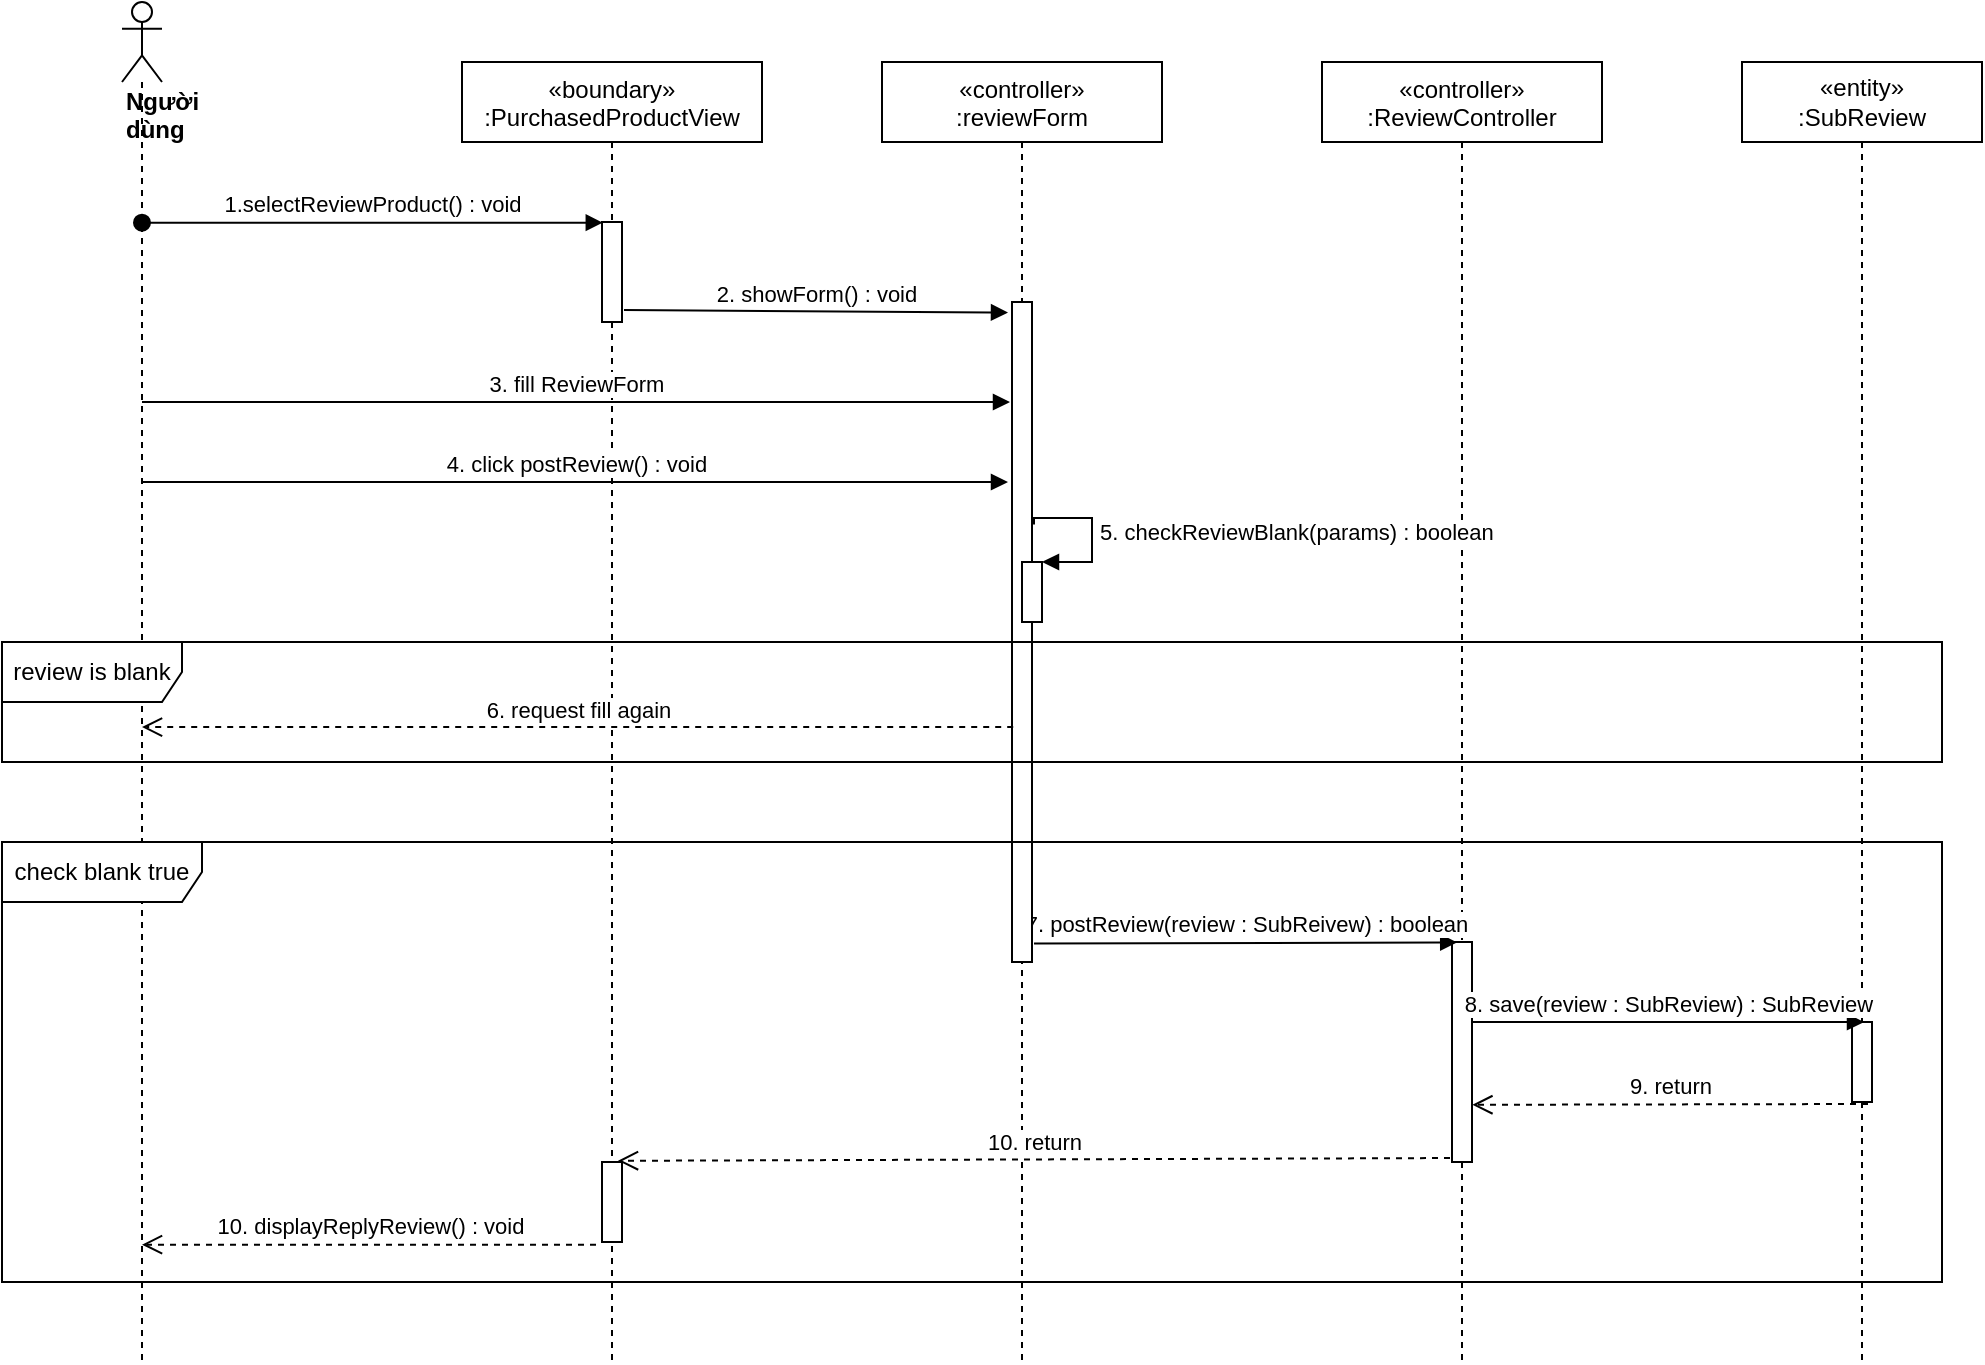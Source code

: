 <mxfile version="14.8.2" type="device"><diagram id="kgpKYQtTHZ0yAKxKKP6v" name="Page-1"><mxGraphModel dx="1038" dy="521" grid="1" gridSize="10" guides="1" tooltips="1" connect="1" arrows="1" fold="1" page="1" pageScale="1" pageWidth="850" pageHeight="1100" math="0" shadow="0"><root><mxCell id="0"/><mxCell id="1" parent="0"/><mxCell id="kas3tMdnYjg3XBJmDh3d-15" value="«boundary»&#10;:PurchasedProductView" style="shape=umlLifeline;perimeter=lifelinePerimeter;container=1;collapsible=0;recursiveResize=0;rounded=0;shadow=0;strokeWidth=1;" parent="1" vertex="1"><mxGeometry x="260" y="90" width="150" height="650" as="geometry"/></mxCell><mxCell id="kas3tMdnYjg3XBJmDh3d-16" value="" style="html=1;points=[];perimeter=orthogonalPerimeter;" parent="kas3tMdnYjg3XBJmDh3d-15" vertex="1"><mxGeometry x="70" y="80" width="10" height="50" as="geometry"/></mxCell><mxCell id="kas3tMdnYjg3XBJmDh3d-17" value="«controller»&#10;:ReviewController" style="shape=umlLifeline;perimeter=lifelinePerimeter;container=1;collapsible=0;recursiveResize=0;rounded=0;shadow=0;strokeWidth=1;size=40;" parent="1" vertex="1"><mxGeometry x="690" y="90" width="140" height="650" as="geometry"/></mxCell><mxCell id="kas3tMdnYjg3XBJmDh3d-18" value="" style="points=[];perimeter=orthogonalPerimeter;rounded=0;shadow=0;strokeWidth=1;" parent="kas3tMdnYjg3XBJmDh3d-17" vertex="1"><mxGeometry x="65" y="440" width="10" height="110" as="geometry"/></mxCell><mxCell id="kas3tMdnYjg3XBJmDh3d-19" value="&lt;div&gt;&lt;b&gt;Người dùng&lt;/b&gt;&lt;/div&gt;" style="shape=umlLifeline;participant=umlActor;perimeter=lifelinePerimeter;whiteSpace=wrap;html=1;container=1;collapsible=0;recursiveResize=0;verticalAlign=top;spacingTop=36;outlineConnect=0;align=left;" parent="1" vertex="1"><mxGeometry x="90" y="60" width="20" height="680" as="geometry"/></mxCell><mxCell id="kas3tMdnYjg3XBJmDh3d-20" value="1.selectReviewProduct() : void" style="html=1;verticalAlign=bottom;startArrow=oval;startFill=1;endArrow=block;startSize=8;entryX=0.04;entryY=0.007;entryDx=0;entryDy=0;entryPerimeter=0;" parent="1" source="kas3tMdnYjg3XBJmDh3d-19" target="kas3tMdnYjg3XBJmDh3d-16" edge="1"><mxGeometry width="60" relative="1" as="geometry"><mxPoint x="410" y="240" as="sourcePoint"/><mxPoint x="293" y="170" as="targetPoint"/></mxGeometry></mxCell><mxCell id="kas3tMdnYjg3XBJmDh3d-21" value="&lt;span&gt;«entity»&lt;br&gt;&lt;/span&gt;:SubReview" style="shape=umlLifeline;perimeter=lifelinePerimeter;whiteSpace=wrap;html=1;container=1;collapsible=0;recursiveResize=0;outlineConnect=0;" parent="1" vertex="1"><mxGeometry x="900" y="90" width="120" height="650" as="geometry"/></mxCell><mxCell id="kas3tMdnYjg3XBJmDh3d-22" value="" style="points=[];perimeter=orthogonalPerimeter;rounded=0;shadow=0;strokeWidth=1;" parent="kas3tMdnYjg3XBJmDh3d-21" vertex="1"><mxGeometry x="55" y="480" width="10" height="40" as="geometry"/></mxCell><mxCell id="kas3tMdnYjg3XBJmDh3d-23" value="8. save(review : SubReview) : SubReview" style="html=1;verticalAlign=bottom;endArrow=block;entryX=0.6;entryY=0;entryDx=0;entryDy=0;entryPerimeter=0;" parent="1" target="kas3tMdnYjg3XBJmDh3d-22" edge="1"><mxGeometry width="80" relative="1" as="geometry"><mxPoint x="765" y="570" as="sourcePoint"/><mxPoint x="850" y="440" as="targetPoint"/></mxGeometry></mxCell><mxCell id="kas3tMdnYjg3XBJmDh3d-24" value="9. return" style="html=1;verticalAlign=bottom;endArrow=open;dashed=1;endSize=8;exitX=0.8;exitY=1.025;exitDx=0;exitDy=0;exitPerimeter=0;entryX=1.02;entryY=0.74;entryDx=0;entryDy=0;entryPerimeter=0;" parent="1" source="kas3tMdnYjg3XBJmDh3d-22" target="kas3tMdnYjg3XBJmDh3d-18" edge="1"><mxGeometry relative="1" as="geometry"><mxPoint x="850" y="440" as="sourcePoint"/><mxPoint x="760" y="580" as="targetPoint"/></mxGeometry></mxCell><mxCell id="kas3tMdnYjg3XBJmDh3d-25" value="3. fill ReviewForm" style="html=1;verticalAlign=bottom;endArrow=block;" parent="1" source="kas3tMdnYjg3XBJmDh3d-19" edge="1"><mxGeometry width="80" relative="1" as="geometry"><mxPoint x="410" y="350" as="sourcePoint"/><mxPoint x="534" y="260" as="targetPoint"/></mxGeometry></mxCell><mxCell id="kas3tMdnYjg3XBJmDh3d-26" value="7. postReview(review : SubReivew) : boolean" style="html=1;verticalAlign=bottom;endArrow=block;entryX=0.26;entryY=0.002;entryDx=0;entryDy=0;entryPerimeter=0;exitX=1.1;exitY=0.972;exitDx=0;exitDy=0;exitPerimeter=0;" parent="1" source="kas3tMdnYjg3XBJmDh3d-30" target="kas3tMdnYjg3XBJmDh3d-18" edge="1"><mxGeometry width="80" relative="1" as="geometry"><mxPoint x="560" y="470" as="sourcePoint"/><mxPoint x="620" y="450" as="targetPoint"/></mxGeometry></mxCell><mxCell id="kas3tMdnYjg3XBJmDh3d-27" value="4. click postReview() : void" style="html=1;verticalAlign=bottom;endArrow=block;" parent="1" source="kas3tMdnYjg3XBJmDh3d-19" edge="1"><mxGeometry width="80" relative="1" as="geometry"><mxPoint x="430" y="450" as="sourcePoint"/><mxPoint x="533" y="300" as="targetPoint"/></mxGeometry></mxCell><mxCell id="kas3tMdnYjg3XBJmDh3d-28" value="«controller»&#10;:reviewForm" style="shape=umlLifeline;perimeter=lifelinePerimeter;container=1;collapsible=0;recursiveResize=0;rounded=0;shadow=0;strokeWidth=1;size=40;" parent="1" vertex="1"><mxGeometry x="470" y="90" width="140" height="650" as="geometry"/></mxCell><mxCell id="kas3tMdnYjg3XBJmDh3d-29" value="2. showForm() : void" style="html=1;verticalAlign=bottom;endArrow=block;exitX=1.1;exitY=0.88;exitDx=0;exitDy=0;exitPerimeter=0;entryX=-0.2;entryY=0.016;entryDx=0;entryDy=0;entryPerimeter=0;" parent="1" source="kas3tMdnYjg3XBJmDh3d-16" target="kas3tMdnYjg3XBJmDh3d-30" edge="1"><mxGeometry width="80" relative="1" as="geometry"><mxPoint x="530" y="240" as="sourcePoint"/><mxPoint x="510" y="240" as="targetPoint"/></mxGeometry></mxCell><mxCell id="kas3tMdnYjg3XBJmDh3d-30" value="" style="html=1;points=[];perimeter=orthogonalPerimeter;" parent="1" vertex="1"><mxGeometry x="535" y="210" width="10" height="330" as="geometry"/></mxCell><mxCell id="kas3tMdnYjg3XBJmDh3d-31" value="" style="html=1;points=[];perimeter=orthogonalPerimeter;" parent="1" vertex="1"><mxGeometry x="540" y="340" width="10" height="30" as="geometry"/></mxCell><mxCell id="kas3tMdnYjg3XBJmDh3d-32" value="5. checkReviewBlank(params) : boolean" style="edgeStyle=orthogonalEdgeStyle;html=1;align=left;spacingLeft=2;endArrow=block;rounded=0;entryX=1;entryY=0;exitX=1.1;exitY=0.337;exitDx=0;exitDy=0;exitPerimeter=0;" parent="1" source="kas3tMdnYjg3XBJmDh3d-30" target="kas3tMdnYjg3XBJmDh3d-31" edge="1"><mxGeometry relative="1" as="geometry"><mxPoint x="545" y="250" as="sourcePoint"/><Array as="points"><mxPoint x="575" y="318"/><mxPoint x="575" y="340"/></Array></mxGeometry></mxCell><mxCell id="kas3tMdnYjg3XBJmDh3d-33" value="6. request fill again" style="html=1;verticalAlign=bottom;endArrow=open;dashed=1;endSize=8;exitX=0.06;exitY=0.644;exitDx=0;exitDy=0;exitPerimeter=0;" parent="1" source="kas3tMdnYjg3XBJmDh3d-30" target="kas3tMdnYjg3XBJmDh3d-19" edge="1"><mxGeometry relative="1" as="geometry"><mxPoint x="610" y="340" as="sourcePoint"/><mxPoint x="530" y="340" as="targetPoint"/></mxGeometry></mxCell><mxCell id="kas3tMdnYjg3XBJmDh3d-34" value="review is blank" style="shape=umlFrame;whiteSpace=wrap;html=1;width=90;height=30;" parent="1" vertex="1"><mxGeometry x="30" y="380" width="970" height="60" as="geometry"/></mxCell><mxCell id="kas3tMdnYjg3XBJmDh3d-35" value="10. return" style="html=1;verticalAlign=bottom;endArrow=open;dashed=1;endSize=8;exitX=-0.1;exitY=0.982;exitDx=0;exitDy=0;exitPerimeter=0;entryX=0.8;entryY=-0.015;entryDx=0;entryDy=0;entryPerimeter=0;" parent="1" source="kas3tMdnYjg3XBJmDh3d-18" target="kas3tMdnYjg3XBJmDh3d-37" edge="1"><mxGeometry relative="1" as="geometry"><mxPoint x="590" y="640" as="sourcePoint"/><mxPoint x="510" y="640" as="targetPoint"/></mxGeometry></mxCell><mxCell id="kas3tMdnYjg3XBJmDh3d-36" value="&lt;span style=&quot;color: rgb(0 , 0 , 0) ; font-family: &amp;#34;helvetica&amp;#34; ; font-size: 11px ; font-style: normal ; font-weight: 400 ; letter-spacing: normal ; text-align: center ; text-indent: 0px ; text-transform: none ; word-spacing: 0px ; background-color: rgb(255 , 255 , 255) ; display: inline ; float: none&quot;&gt;10. displayReplyReview() : void&lt;/span&gt;" style="html=1;verticalAlign=bottom;endArrow=open;dashed=1;endSize=8;exitX=-0.3;exitY=1.033;exitDx=0;exitDy=0;exitPerimeter=0;" parent="1" source="kas3tMdnYjg3XBJmDh3d-37" target="kas3tMdnYjg3XBJmDh3d-19" edge="1"><mxGeometry relative="1" as="geometry"><mxPoint x="590" y="640" as="sourcePoint"/><mxPoint x="510" y="640" as="targetPoint"/></mxGeometry></mxCell><mxCell id="kas3tMdnYjg3XBJmDh3d-37" value="" style="html=1;points=[];perimeter=orthogonalPerimeter;" parent="1" vertex="1"><mxGeometry x="330" y="640" width="10" height="40" as="geometry"/></mxCell><mxCell id="kas3tMdnYjg3XBJmDh3d-38" value="check blank true" style="shape=umlFrame;whiteSpace=wrap;html=1;width=100;height=30;" parent="1" vertex="1"><mxGeometry x="30" y="480" width="970" height="220" as="geometry"/></mxCell></root></mxGraphModel></diagram></mxfile>